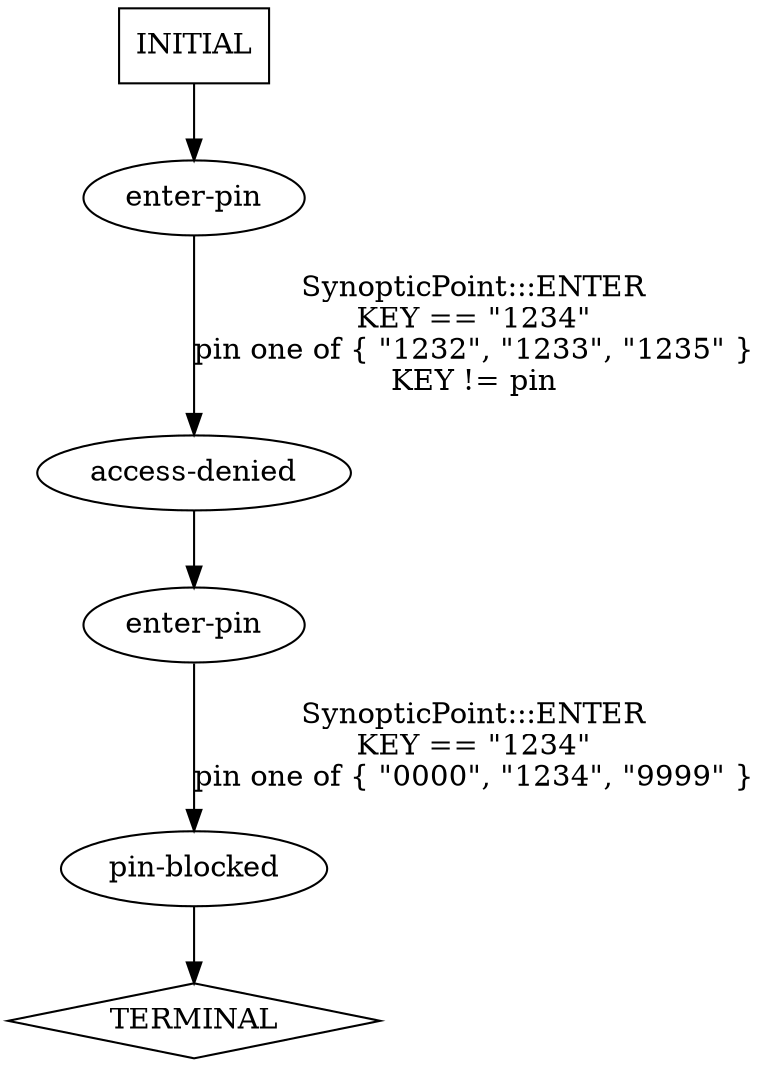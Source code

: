 digraph G {
  0 [label="access-denied"];
  1 [label="enter-pin"];
  2 [label="enter-pin"];
  3 [label="pin-blocked"];
  4 [label="TERMINAL",shape=diamond];
  5 [label="INITIAL",shape=box];
0->2 [label=""];
1->0 [label="SynopticPoint:::ENTER\nKEY == \"1234\"\npin one of { \"1232\", \"1233\", \"1235\" }\nKEY != pin\n"];
2->3 [label="SynopticPoint:::ENTER\nKEY == \"1234\"\npin one of { \"0000\", \"1234\", \"9999\" }\n"];
3->4 [label=""];
5->1 [label=""];
}
